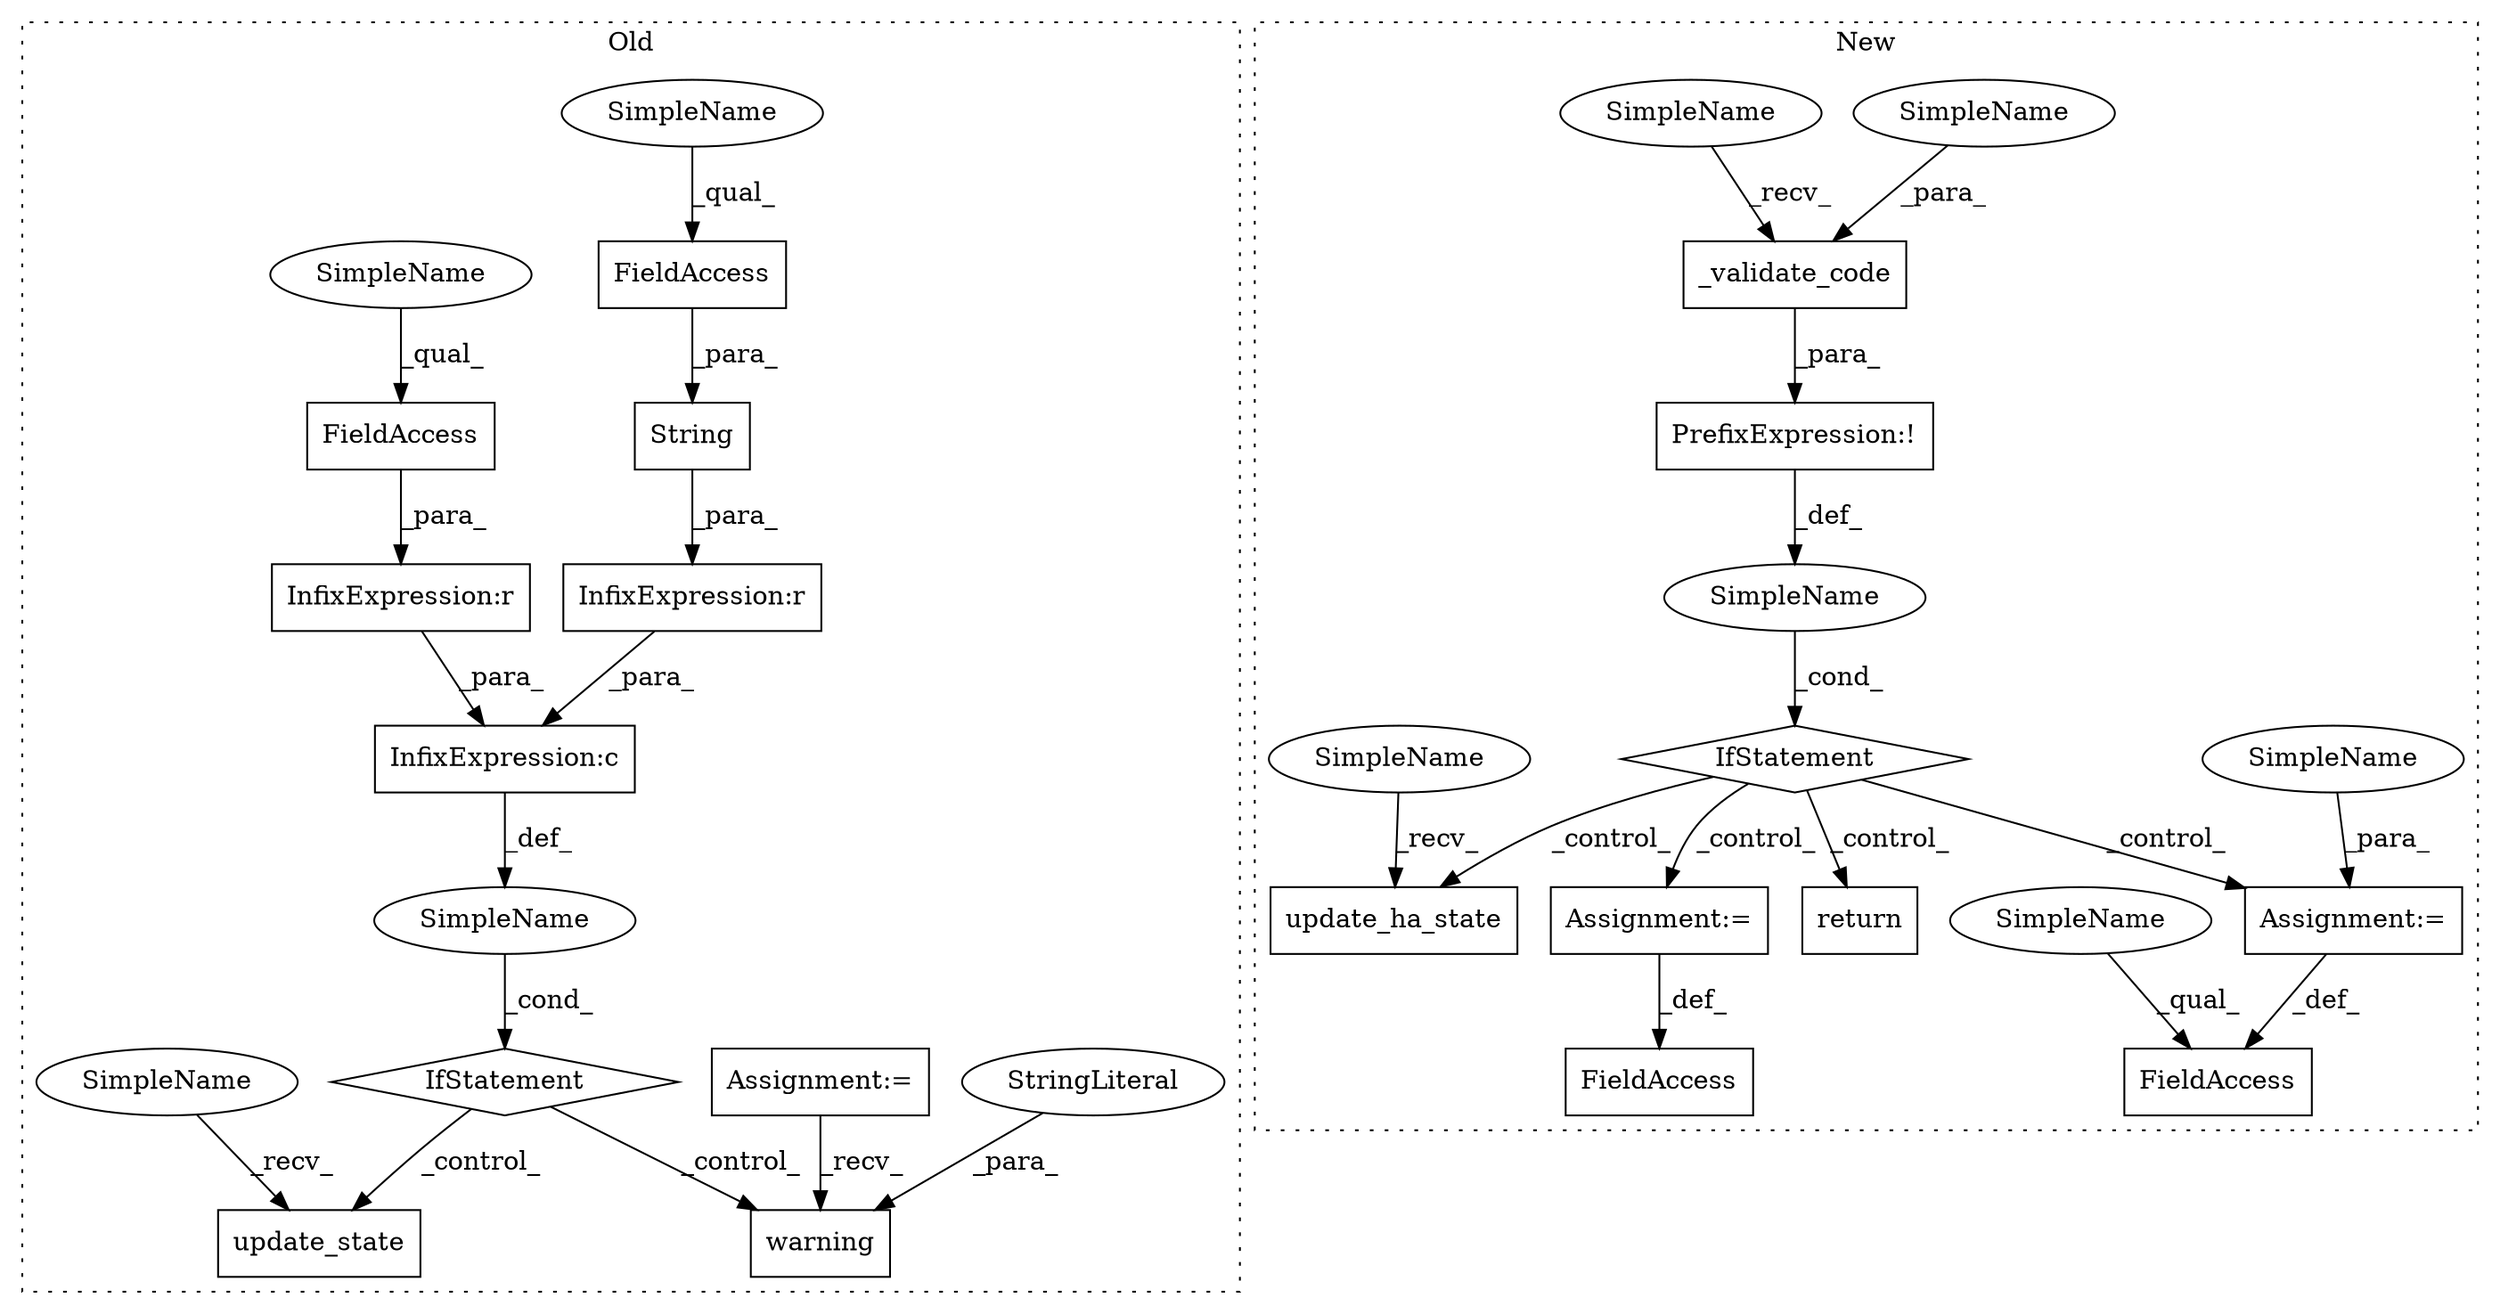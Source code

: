 digraph G {
subgraph cluster0 {
1 [label="update_state" a="32" s="3195,3250" l="13,1" shape="box"];
3 [label="FieldAccess" a="22" s="3155" l="16" shape="box"];
9 [label="InfixExpression:c" a="27" s="3150" l="4" shape="box"];
11 [label="String" a="32" s="3131,3148" l="7,1" shape="box"];
12 [label="SimpleName" a="42" s="" l="" shape="ellipse"];
13 [label="warning" a="32" s="3716,3763" l="8,1" shape="box"];
14 [label="InfixExpression:r" a="27" s="3171" l="4" shape="box"];
15 [label="InfixExpression:r" a="27" s="3127" l="4" shape="box"];
16 [label="FieldAccess" a="22" s="3138" l="10" shape="box"];
19 [label="IfStatement" a="25" s="3118,3180" l="4,2" shape="diamond"];
20 [label="StringLiteral" a="45" s="3724" l="39" shape="ellipse"];
21 [label="Assignment:=" a="7" s="3105" l="7" shape="box"];
23 [label="SimpleName" a="42" s="3138" l="4" shape="ellipse"];
24 [label="SimpleName" a="42" s="3155" l="4" shape="ellipse"];
25 [label="SimpleName" a="42" s="3190" l="4" shape="ellipse"];
label = "Old";
style="dotted";
}
subgraph cluster1 {
2 [label="update_ha_state" a="32" s="3087" l="17" shape="box"];
4 [label="FieldAccess" a="22" s="3031" l="14" shape="box"];
5 [label="FieldAccess" a="22" s="2991" l="11" shape="box"];
6 [label="Assignment:=" a="7" s="3002" l="1" shape="box"];
7 [label="Assignment:=" a="7" s="3045" l="1" shape="box"];
8 [label="PrefixExpression:!" a="38" s="2914" l="1" shape="box"];
10 [label="SimpleName" a="42" s="" l="" shape="ellipse"];
17 [label="_validate_code" a="32" s="2920,2962" l="15,1" shape="box"];
18 [label="IfStatement" a="25" s="2910,2963" l="4,2" shape="diamond"];
22 [label="return" a="41" s="2973" l="7" shape="box"];
26 [label="SimpleName" a="42" s="2940" l="22" shape="ellipse"];
27 [label="SimpleName" a="42" s="3003" l="22" shape="ellipse"];
28 [label="SimpleName" a="42" s="3082" l="4" shape="ellipse"];
29 [label="SimpleName" a="42" s="2991" l="4" shape="ellipse"];
30 [label="SimpleName" a="42" s="2915" l="4" shape="ellipse"];
label = "New";
style="dotted";
}
3 -> 14 [label="_para_"];
6 -> 5 [label="_def_"];
7 -> 4 [label="_def_"];
8 -> 10 [label="_def_"];
9 -> 12 [label="_def_"];
10 -> 18 [label="_cond_"];
11 -> 15 [label="_para_"];
12 -> 19 [label="_cond_"];
14 -> 9 [label="_para_"];
15 -> 9 [label="_para_"];
16 -> 11 [label="_para_"];
17 -> 8 [label="_para_"];
18 -> 6 [label="_control_"];
18 -> 7 [label="_control_"];
18 -> 2 [label="_control_"];
18 -> 22 [label="_control_"];
19 -> 1 [label="_control_"];
19 -> 13 [label="_control_"];
20 -> 13 [label="_para_"];
21 -> 13 [label="_recv_"];
23 -> 16 [label="_qual_"];
24 -> 3 [label="_qual_"];
25 -> 1 [label="_recv_"];
26 -> 17 [label="_para_"];
27 -> 6 [label="_para_"];
28 -> 2 [label="_recv_"];
29 -> 5 [label="_qual_"];
30 -> 17 [label="_recv_"];
}